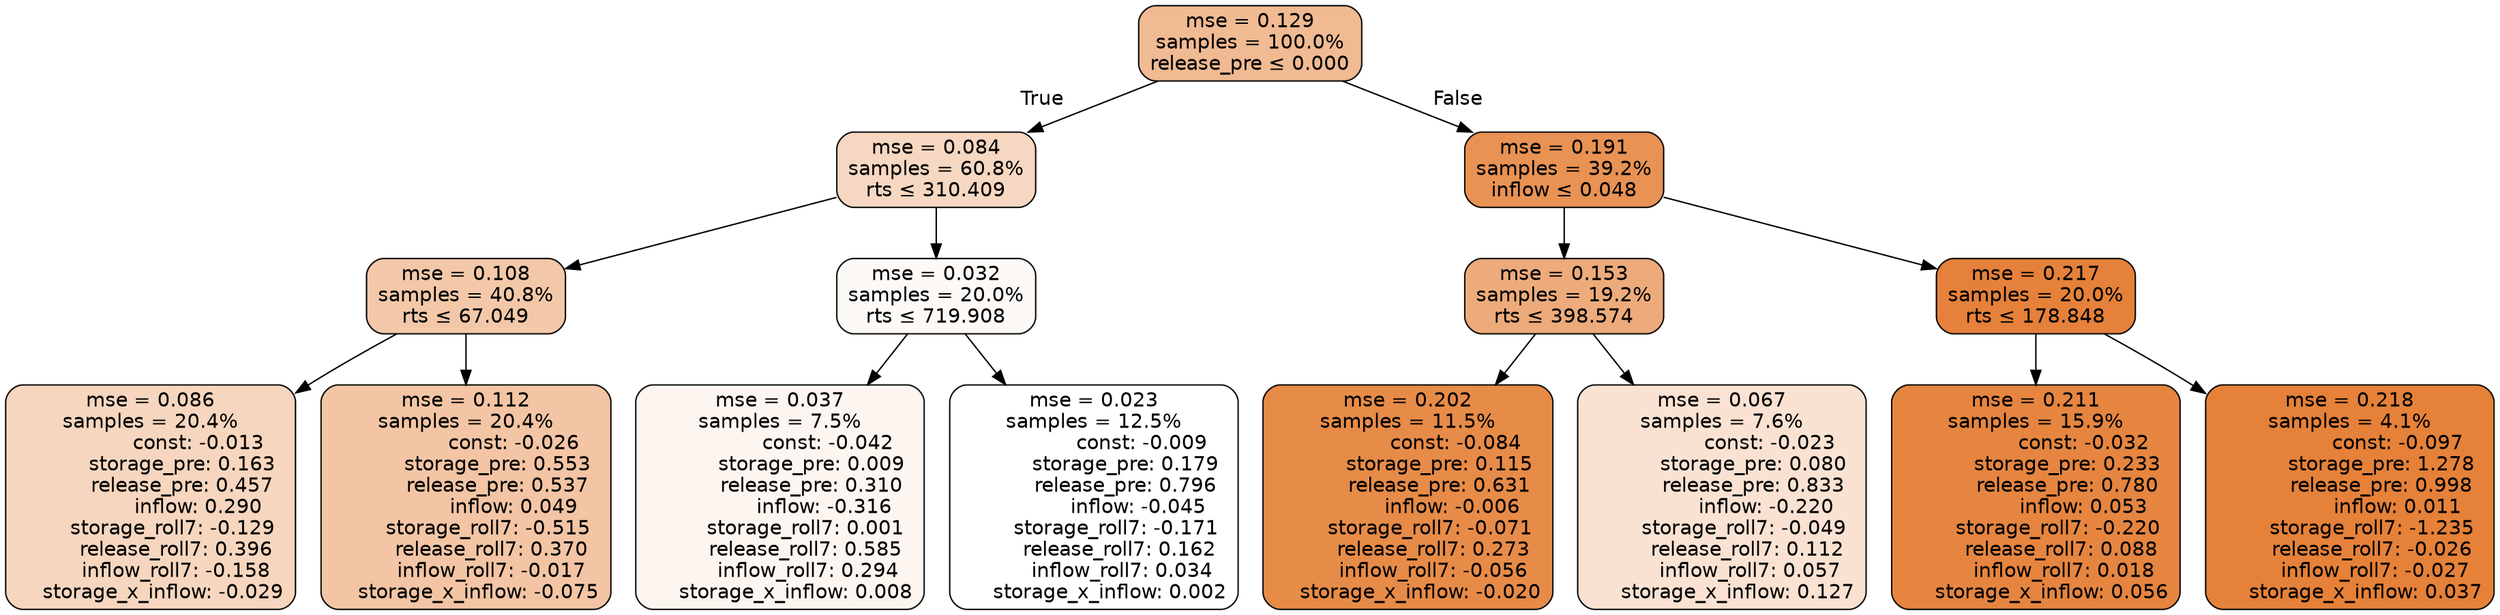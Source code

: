 digraph tree {
bgcolor="transparent"
node [shape=rectangle, style="filled, rounded", color="black", fontname=helvetica] ;
edge [fontname=helvetica] ;
	"0" [label="mse = 0.129
samples = 100.0%
release_pre &le; 0.000", fillcolor="#f0ba93"]
	"1" [label="mse = 0.084
samples = 60.8%
rts &le; 310.409", fillcolor="#f6d7c1"]
	"2" [label="mse = 0.108
samples = 40.8%
rts &le; 67.049", fillcolor="#f3c8a9"]
	"3" [label="mse = 0.086
samples = 20.4%
               const: -0.013
          storage_pre: 0.163
          release_pre: 0.457
               inflow: 0.290
       storage_roll7: -0.129
        release_roll7: 0.396
        inflow_roll7: -0.158
    storage_x_inflow: -0.029", fillcolor="#f6d6be"]
	"4" [label="mse = 0.112
samples = 20.4%
               const: -0.026
          storage_pre: 0.553
          release_pre: 0.537
               inflow: 0.049
       storage_roll7: -0.515
        release_roll7: 0.370
        inflow_roll7: -0.017
    storage_x_inflow: -0.075", fillcolor="#f3c5a4"]
	"5" [label="mse = 0.032
samples = 20.0%
rts &le; 719.908", fillcolor="#fdf9f6"]
	"6" [label="mse = 0.037
samples = 7.5%
               const: -0.042
          storage_pre: 0.009
          release_pre: 0.310
              inflow: -0.316
        storage_roll7: 0.001
        release_roll7: 0.585
         inflow_roll7: 0.294
     storage_x_inflow: 0.008", fillcolor="#fdf5f0"]
	"7" [label="mse = 0.023
samples = 12.5%
               const: -0.009
          storage_pre: 0.179
          release_pre: 0.796
              inflow: -0.045
       storage_roll7: -0.171
        release_roll7: 0.162
         inflow_roll7: 0.034
     storage_x_inflow: 0.002", fillcolor="#ffffff"]
	"8" [label="mse = 0.191
samples = 39.2%
inflow &le; 0.048", fillcolor="#e89254"]
	"9" [label="mse = 0.153
samples = 19.2%
rts &le; 398.574", fillcolor="#edab7b"]
	"10" [label="mse = 0.202
samples = 11.5%
               const: -0.084
          storage_pre: 0.115
          release_pre: 0.631
              inflow: -0.006
       storage_roll7: -0.071
        release_roll7: 0.273
        inflow_roll7: -0.056
    storage_x_inflow: -0.020", fillcolor="#e78b48"]
	"11" [label="mse = 0.067
samples = 7.6%
               const: -0.023
          storage_pre: 0.080
          release_pre: 0.833
              inflow: -0.220
       storage_roll7: -0.049
        release_roll7: 0.112
         inflow_roll7: 0.057
     storage_x_inflow: 0.127", fillcolor="#f9e2d2"]
	"12" [label="mse = 0.217
samples = 20.0%
rts &le; 178.848", fillcolor="#e5813a"]
	"13" [label="mse = 0.211
samples = 15.9%
               const: -0.032
          storage_pre: 0.233
          release_pre: 0.780
               inflow: 0.053
       storage_roll7: -0.220
        release_roll7: 0.088
         inflow_roll7: 0.018
     storage_x_inflow: 0.056", fillcolor="#e58540"]
	"14" [label="mse = 0.218
samples = 4.1%
               const: -0.097
          storage_pre: 1.278
          release_pre: 0.998
               inflow: 0.011
       storage_roll7: -1.235
       release_roll7: -0.026
        inflow_roll7: -0.027
     storage_x_inflow: 0.037", fillcolor="#e58139"]

	"0" -> "1" [labeldistance=2.5, labelangle=45, headlabel="True"]
	"1" -> "2"
	"2" -> "3"
	"2" -> "4"
	"1" -> "5"
	"5" -> "6"
	"5" -> "7"
	"0" -> "8" [labeldistance=2.5, labelangle=-45, headlabel="False"]
	"8" -> "9"
	"9" -> "10"
	"9" -> "11"
	"8" -> "12"
	"12" -> "13"
	"12" -> "14"
}
